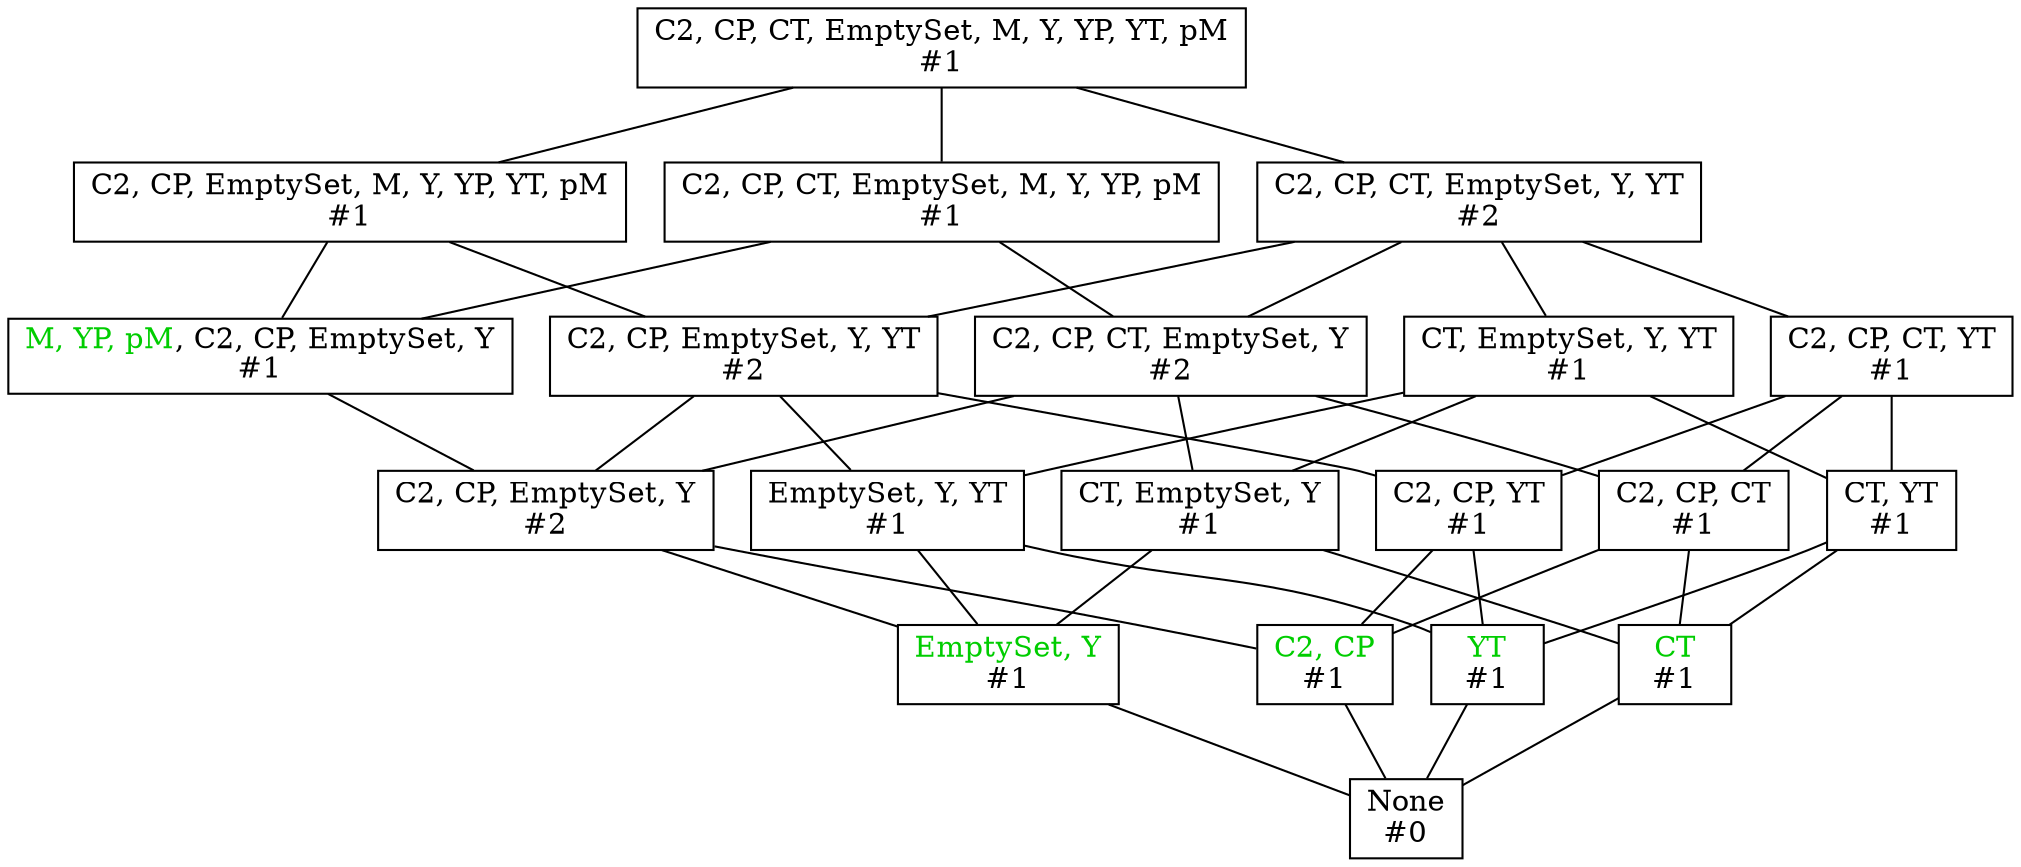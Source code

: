 // Hasse_Diagram
strict digraph {
	node0 -> node1 [arrowhead=none]

	node0 -> node2 [arrowhead=none]

	node1 -> node3 [arrowhead=none]

	node2 -> node3 [arrowhead=none]

	node0 -> node4 [arrowhead=none]

	node2 -> node5 [arrowhead=none]

	node4 -> node5 [arrowhead=none]

	node1 -> node6 [arrowhead=none]

	node4 -> node6 [arrowhead=none]

	node4 -> node7 [arrowhead=none]

	node4 -> node8 [arrowhead=none]

	node3 -> node9 [arrowhead=none]

	node5 -> node9 [arrowhead=none]

	node6 -> node9 [arrowhead=none]

	node7 -> node10 [arrowhead=none]

	node6 -> node10 [arrowhead=none]

	node8 -> node11 [arrowhead=none]

	node6 -> node11 [arrowhead=none]

	node5 -> node12 [arrowhead=none]

	node7 -> node12 [arrowhead=none]

	node5 -> node13 [arrowhead=none]

	node8 -> node13 [arrowhead=none]

	node9 -> node14 [arrowhead=none]

	node11 -> node14 [arrowhead=none]

	node13 -> node14 [arrowhead=none]

	node7 -> node15 [arrowhead=none]

	node8 -> node15 [arrowhead=none]

	node10 -> node16 [arrowhead=none]

	node12 -> node16 [arrowhead=none]

	node9 -> node16 [arrowhead=none]

	node11 -> node17 [arrowhead=none]

	node15 -> node17 [arrowhead=none]

	node10 -> node17 [arrowhead=none]

	node13 -> node18 [arrowhead=none]

	node12 -> node18 [arrowhead=none]

	node15 -> node18 [arrowhead=none]

	node14 -> node19 [arrowhead=none]

	node16 -> node19 [arrowhead=none]

	node17 -> node19 [arrowhead=none]

	node18 -> node19 [arrowhead=none]

	node19 [label=<None<br/>#0> shape=box]

	node18 [label=<<font color='green3'>CT</font><br/>#1> shape=box]

	node17 [label=<<font color='green3'>YT</font><br/>#1> shape=box]

	node16 [label=<<font color='green3'>EmptySet, Y</font><br/>#1> shape=box]

	node15 [label=<CT, YT<br/>#1> shape=box]

	node14 [label=<<font color='green3'>C2, CP</font><br/>#1> shape=box]

	node13 [label=<C2, CP, CT<br/>#1> shape=box]

	node12 [label=<CT, EmptySet, Y<br/>#1> shape=box]

	node11 [label=<C2, CP, YT<br/>#1> shape=box]

	node10 [label=<EmptySet, Y, YT<br/>#1> shape=box]

	node9 [label=<C2, CP, EmptySet, Y<br/>#2> shape=box]

	node8 [label=<C2, CP, CT, YT<br/>#1> shape=box]

	node7 [label=<CT, EmptySet, Y, YT<br/>#1> shape=box]

	node6 [label=<C2, CP, EmptySet, Y, YT<br/>#2> shape=box]

	node5 [label=<C2, CP, CT, EmptySet, Y<br/>#2> shape=box]

	node4 [label=<C2, CP, CT, EmptySet, Y, YT<br/>#2> shape=box]

	node3 [label=<<font color='green3'>M, YP, pM</font>, C2, CP, EmptySet, Y<br/>#1> shape=box]

	node2 [label=<C2, CP, CT, EmptySet, M, Y, YP, pM<br/>#1> shape=box]

	node1 [label=<C2, CP, EmptySet, M, Y, YP, YT, pM<br/>#1> shape=box]

	node0 [label=<C2, CP, CT, EmptySet, M, Y, YP, YT, pM<br/>#1> shape=box]

}
